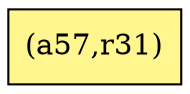 digraph G {
rankdir=BT;ranksep="2.0";
"(a57,r31)" [shape=record,fillcolor=khaki1,style=filled,label="{(a57,r31)}"];
}